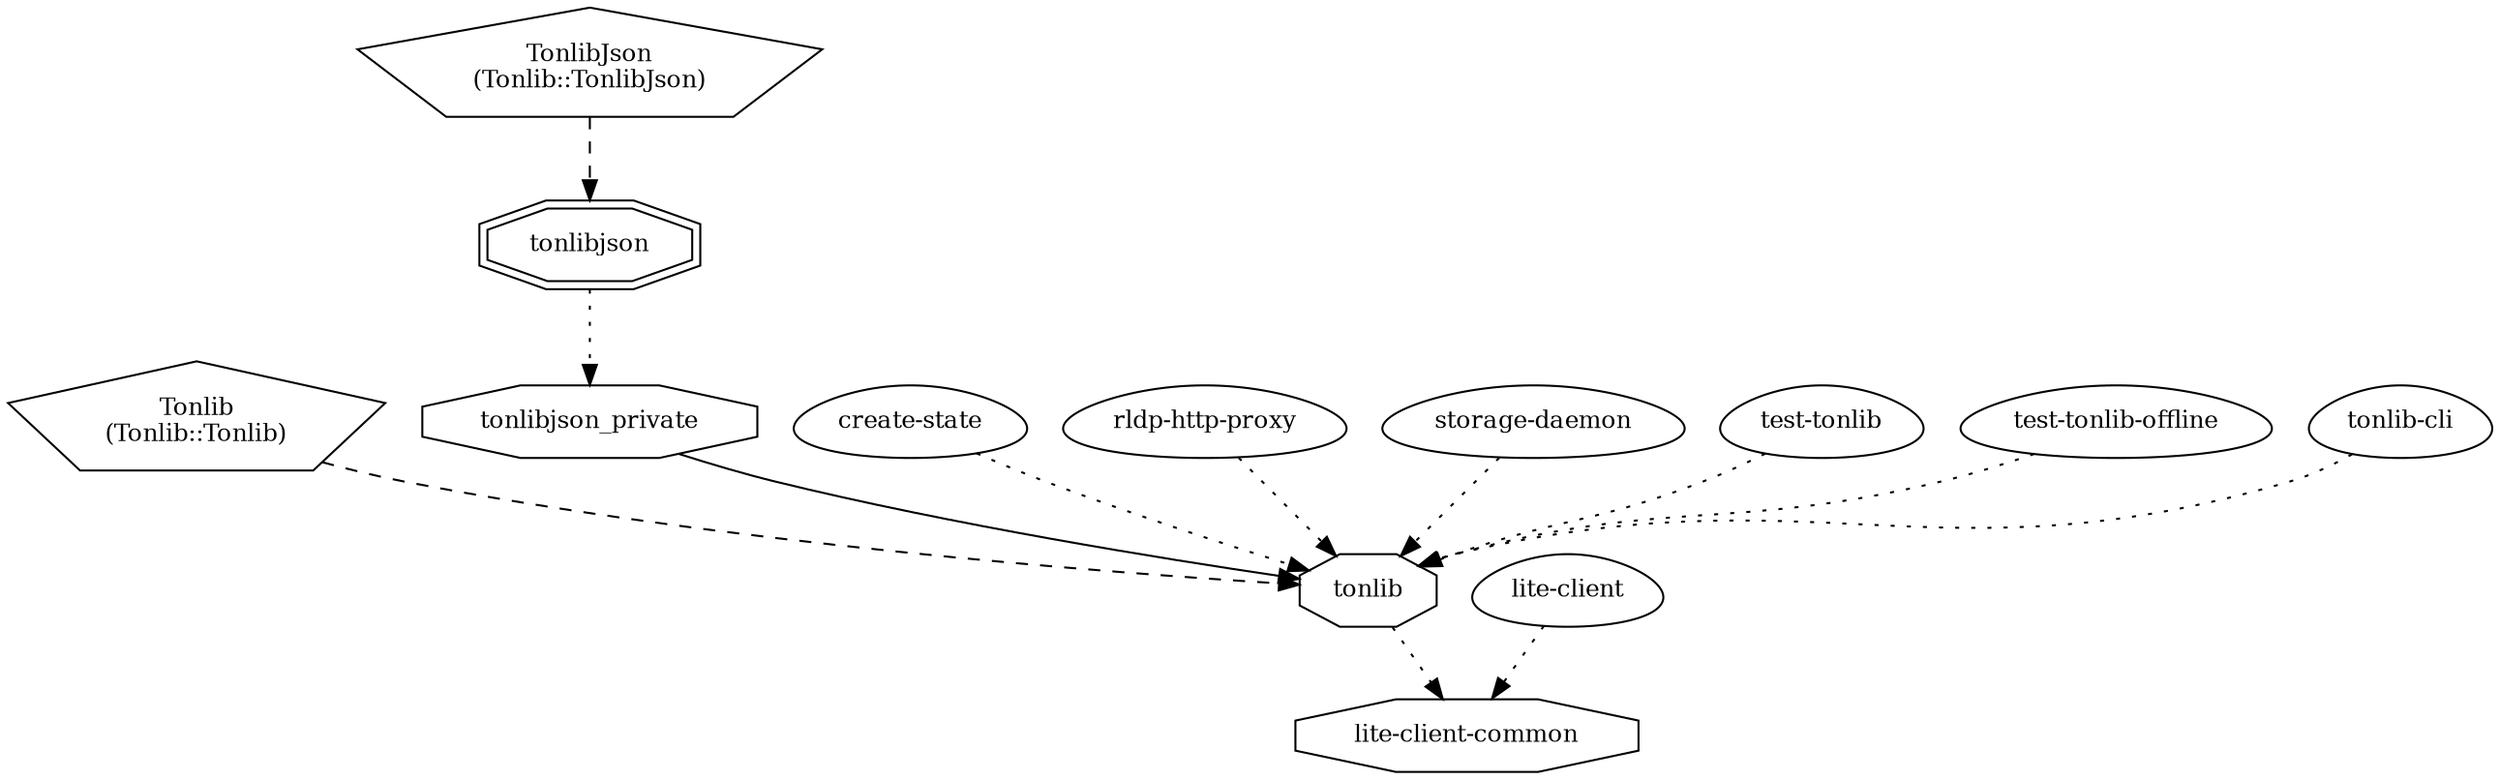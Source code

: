 digraph "lite-client-common" {
node [
  fontsize = "12"
];
    "node30" [ label = "lite-client-common", shape = octagon ];
    "node1" [ label = "tonlib", shape = octagon ];
    "node1" -> "node30" [ style = dotted ] // tonlib -> lite-client-common
    "node0" [ label = "Tonlib\n(Tonlib::Tonlib)", shape = pentagon ];
    "node0" -> "node1" [ style = dashed ] // Tonlib -> tonlib
    "node35" [ label = "tonlibjson_private", shape = octagon ];
    "node35" -> "node1"  // tonlibjson_private -> tonlib
    "node34" [ label = "tonlibjson", shape = doubleoctagon ];
    "node34" -> "node35" [ style = dotted ] // tonlibjson -> tonlibjson_private
    "node33" [ label = "TonlibJson\n(Tonlib::TonlibJson)", shape = pentagon ];
    "node33" -> "node34" [ style = dashed ] // TonlibJson -> tonlibjson
    "node64" [ label = "create-state", shape = egg ];
    "node64" -> "node1" [ style = dotted ] // create-state -> tonlib
    "node90" [ label = "rldp-http-proxy", shape = egg ];
    "node90" -> "node1" [ style = dotted ] // rldp-http-proxy -> tonlib
    "node94" [ label = "storage-daemon", shape = egg ];
    "node94" -> "node1" [ style = dotted ] // storage-daemon -> tonlib
    "node122" [ label = "test-tonlib", shape = egg ];
    "node122" -> "node1" [ style = dotted ] // test-tonlib -> tonlib
    "node123" [ label = "test-tonlib-offline", shape = egg ];
    "node123" -> "node1" [ style = dotted ] // test-tonlib-offline -> tonlib
    "node127" [ label = "tonlib-cli", shape = egg ];
    "node127" -> "node1" [ style = dotted ] // tonlib-cli -> tonlib
    "node82" [ label = "lite-client", shape = egg ];
    "node82" -> "node30" [ style = dotted ] // lite-client -> lite-client-common
}
